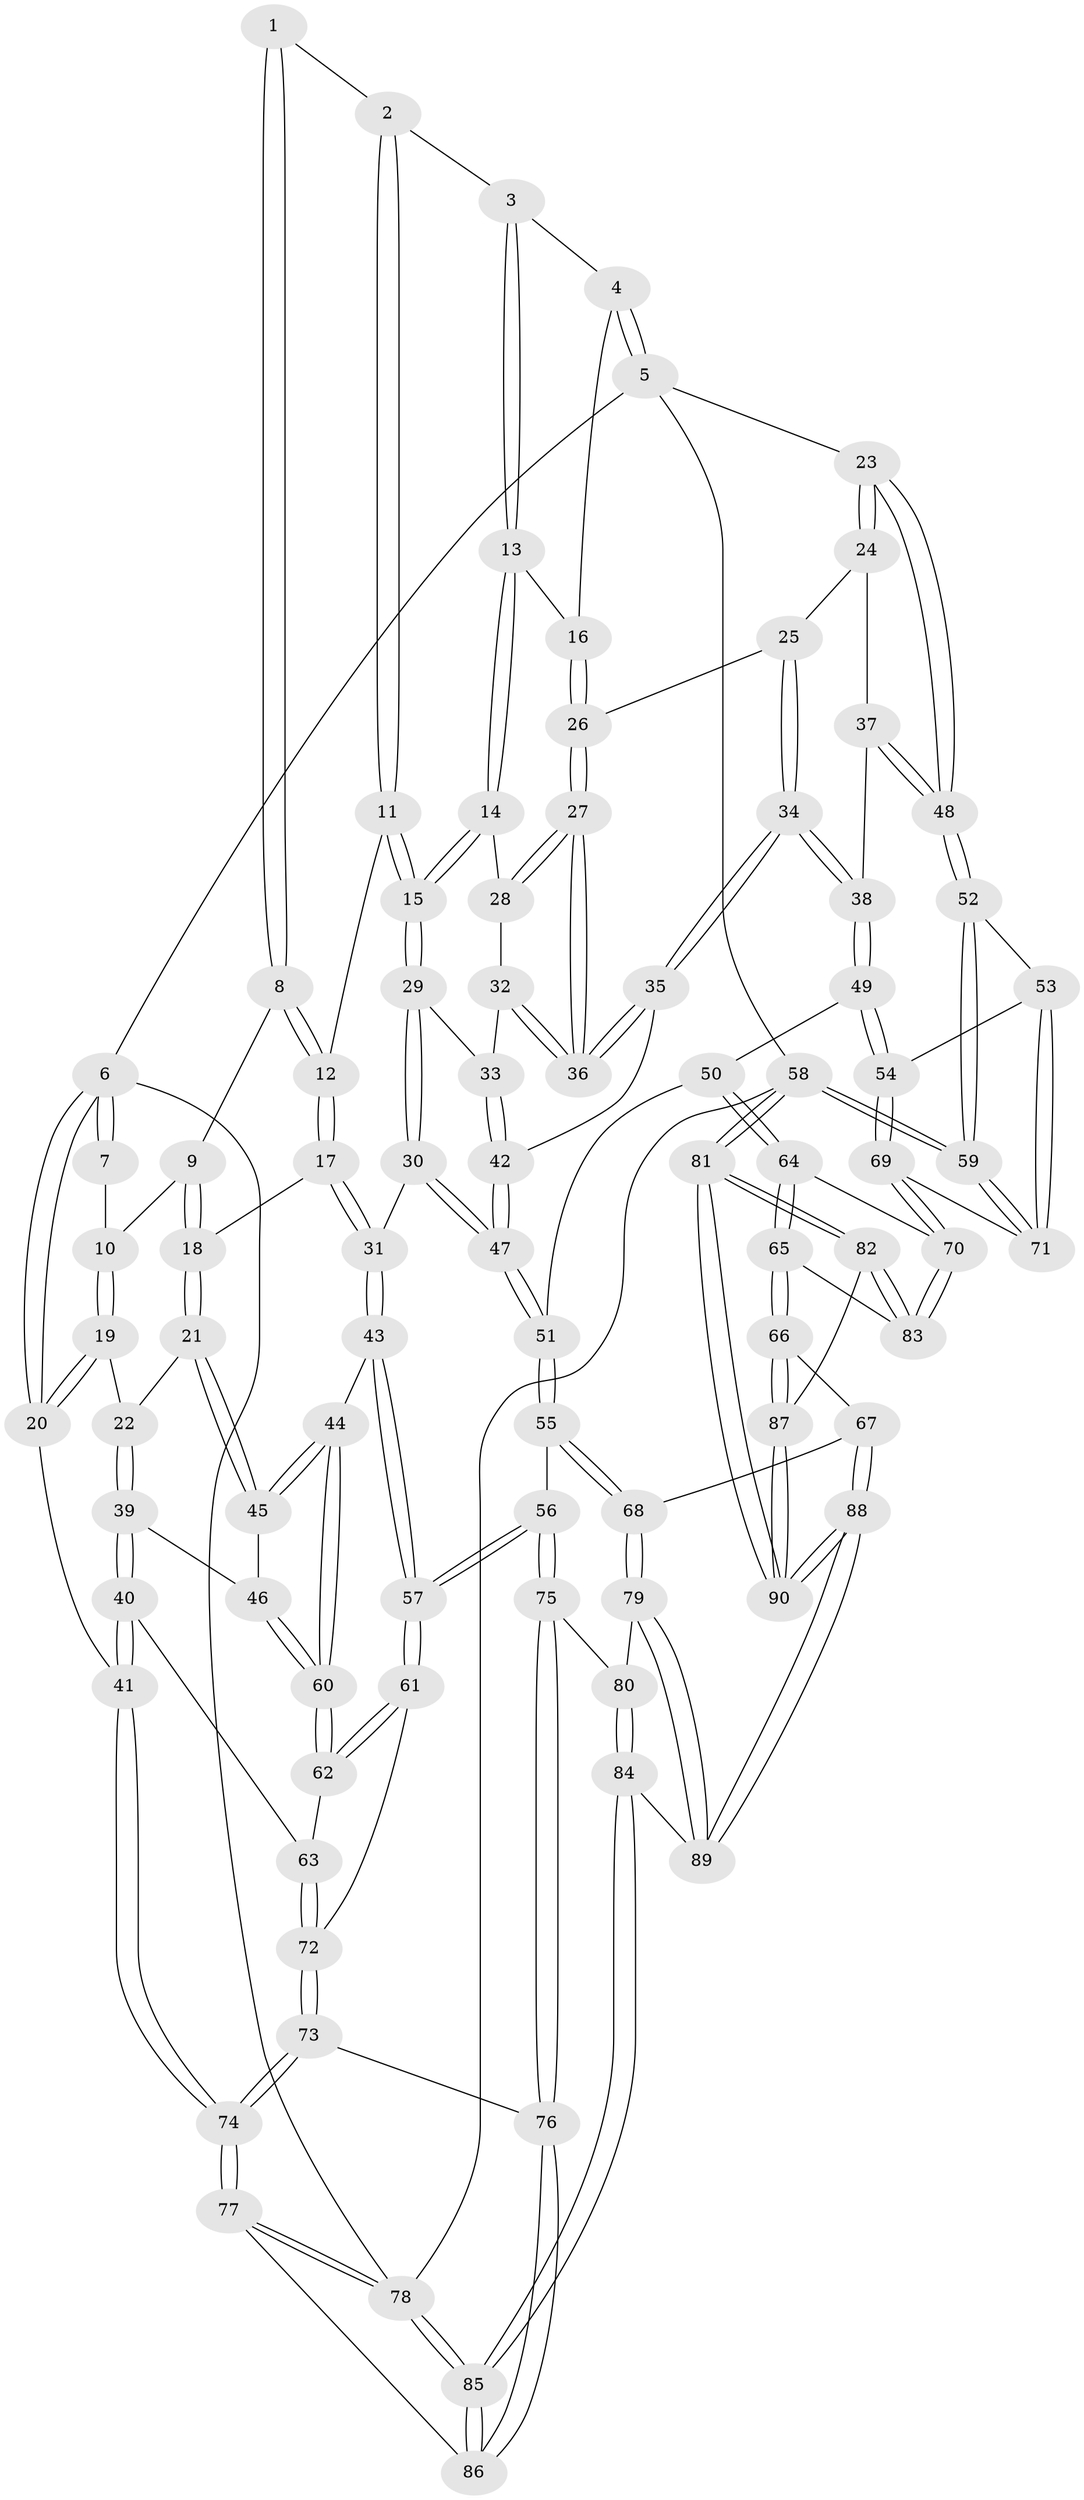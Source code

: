 // coarse degree distribution, {5: 0.37037037037037035, 7: 0.05555555555555555, 2: 0.018518518518518517, 3: 0.05555555555555555, 4: 0.37037037037037035, 6: 0.12962962962962962}
// Generated by graph-tools (version 1.1) at 2025/21/03/04/25 18:21:07]
// undirected, 90 vertices, 222 edges
graph export_dot {
graph [start="1"]
  node [color=gray90,style=filled];
  1 [pos="+0.2668346506237218+0"];
  2 [pos="+0.3970705216046602+0"];
  3 [pos="+0.6837115431355483+0"];
  4 [pos="+0.7786054531928774+0"];
  5 [pos="+1+0"];
  6 [pos="+0+0"];
  7 [pos="+0+0"];
  8 [pos="+0.16549721800753933+0.11394695629483559"];
  9 [pos="+0.1463966270881943+0.12149552499254297"];
  10 [pos="+0.13775375803685233+0.12278295132624395"];
  11 [pos="+0.3740462301776282+0.13083985271608087"];
  12 [pos="+0.257254286619499+0.1535372326820553"];
  13 [pos="+0.5872255413988933+0.13104201288958217"];
  14 [pos="+0.5659850378164757+0.17153509385731544"];
  15 [pos="+0.43369895538926156+0.20764014318701"];
  16 [pos="+0.7439549984760053+0.17094124364664876"];
  17 [pos="+0.2276149211493322+0.3104372346683734"];
  18 [pos="+0.1869926560949413+0.3061377024850836"];
  19 [pos="+0+0.18909794841481906"];
  20 [pos="+0+0.1359044205549499"];
  21 [pos="+0.11541107206313894+0.3186915550768196"];
  22 [pos="+0.04962439389509483+0.27971679566257623"];
  23 [pos="+1+0"];
  24 [pos="+0.8531381890421474+0.21743354493474445"];
  25 [pos="+0.765266727137222+0.22349880999787183"];
  26 [pos="+0.7561168765017614+0.21991754137783798"];
  27 [pos="+0.6604501199164937+0.2633315910315993"];
  28 [pos="+0.6079869287646347+0.22029917558718717"];
  29 [pos="+0.4154684540286674+0.305413728831293"];
  30 [pos="+0.3584406610964987+0.39195672294402945"];
  31 [pos="+0.3408329666231544+0.3975584346079336"];
  32 [pos="+0.5575135927001111+0.3078556116419424"];
  33 [pos="+0.5007676979523135+0.3277895037028538"];
  34 [pos="+0.7904856283132714+0.4038923323701967"];
  35 [pos="+0.6610753917502907+0.37251725893771487"];
  36 [pos="+0.6577630954808799+0.34689576121632093"];
  37 [pos="+0.8897470754982424+0.38249416020978516"];
  38 [pos="+0.8118729622149758+0.4177946537236347"];
  39 [pos="+0.008546399122121233+0.5289182459423943"];
  40 [pos="+0+0.5611325401791626"];
  41 [pos="+0+0.562682843750674"];
  42 [pos="+0.6218541232734693+0.40945482625529706"];
  43 [pos="+0.25727146501481574+0.5115453001921738"];
  44 [pos="+0.24877316177185183+0.511602827325131"];
  45 [pos="+0.10758292558271149+0.5016249699678595"];
  46 [pos="+0.09956332217568327+0.5053657271323365"];
  47 [pos="+0.5588321092369272+0.5506752232016072"];
  48 [pos="+1+0.40672377380123037"];
  49 [pos="+0.7927422456073892+0.5477730660910728"];
  50 [pos="+0.6610220630825048+0.6045891377307404"];
  51 [pos="+0.5655532872500296+0.574143659933262"];
  52 [pos="+1+0.5264953566724114"];
  53 [pos="+0.9712500038934446+0.6090322015106643"];
  54 [pos="+0.9054223437036736+0.6245752433150793"];
  55 [pos="+0.46419525954935076+0.6951607125677114"];
  56 [pos="+0.33266390995157513+0.7048438296643469"];
  57 [pos="+0.31825207151701007+0.6887663846909341"];
  58 [pos="+1+1"];
  59 [pos="+1+0.9800837625945137"];
  60 [pos="+0.14496340547631015+0.6547402668012969"];
  61 [pos="+0.236662211465185+0.689931710161481"];
  62 [pos="+0.14502954301861706+0.6600064746803886"];
  63 [pos="+0.07862863716777056+0.696902509423368"];
  64 [pos="+0.6762947755743764+0.6430498734485032"];
  65 [pos="+0.6534076343618346+0.8497725132837658"];
  66 [pos="+0.6300292721802343+0.8698089119342406"];
  67 [pos="+0.6182945437174989+0.8730264362520741"];
  68 [pos="+0.5519569271722922+0.860463148216396"];
  69 [pos="+0.8412155586935549+0.7876498745875755"];
  70 [pos="+0.8403274198498635+0.7883381944330983"];
  71 [pos="+0.9847034017126949+0.8086236911969991"];
  72 [pos="+0.0961438618257996+0.7607341851765411"];
  73 [pos="+0.09346309328178688+0.7962600987845366"];
  74 [pos="+0+0.7578887385770029"];
  75 [pos="+0.30267371581782776+0.7820217670123873"];
  76 [pos="+0.13220507077066251+0.8711715149102136"];
  77 [pos="+0+1"];
  78 [pos="+0+1"];
  79 [pos="+0.5019208734211494+0.9091176729590199"];
  80 [pos="+0.3318759841908884+0.8604587301268666"];
  81 [pos="+1+1"];
  82 [pos="+0.8530295100954701+0.9052667913027042"];
  83 [pos="+0.8327484999202592+0.8026675377122189"];
  84 [pos="+0.2875395658325171+1"];
  85 [pos="+0.25915321927637625+1"];
  86 [pos="+0.12986116615774637+0.8802138346139691"];
  87 [pos="+0.7357440282664314+0.961941560028639"];
  88 [pos="+0.6375045268224778+1"];
  89 [pos="+0.36185156906350907+1"];
  90 [pos="+0.7721490604673037+1"];
  1 -- 2;
  1 -- 8;
  1 -- 8;
  2 -- 3;
  2 -- 11;
  2 -- 11;
  3 -- 4;
  3 -- 13;
  3 -- 13;
  4 -- 5;
  4 -- 5;
  4 -- 16;
  5 -- 6;
  5 -- 23;
  5 -- 58;
  6 -- 7;
  6 -- 7;
  6 -- 20;
  6 -- 20;
  6 -- 78;
  7 -- 10;
  8 -- 9;
  8 -- 12;
  8 -- 12;
  9 -- 10;
  9 -- 18;
  9 -- 18;
  10 -- 19;
  10 -- 19;
  11 -- 12;
  11 -- 15;
  11 -- 15;
  12 -- 17;
  12 -- 17;
  13 -- 14;
  13 -- 14;
  13 -- 16;
  14 -- 15;
  14 -- 15;
  14 -- 28;
  15 -- 29;
  15 -- 29;
  16 -- 26;
  16 -- 26;
  17 -- 18;
  17 -- 31;
  17 -- 31;
  18 -- 21;
  18 -- 21;
  19 -- 20;
  19 -- 20;
  19 -- 22;
  20 -- 41;
  21 -- 22;
  21 -- 45;
  21 -- 45;
  22 -- 39;
  22 -- 39;
  23 -- 24;
  23 -- 24;
  23 -- 48;
  23 -- 48;
  24 -- 25;
  24 -- 37;
  25 -- 26;
  25 -- 34;
  25 -- 34;
  26 -- 27;
  26 -- 27;
  27 -- 28;
  27 -- 28;
  27 -- 36;
  27 -- 36;
  28 -- 32;
  29 -- 30;
  29 -- 30;
  29 -- 33;
  30 -- 31;
  30 -- 47;
  30 -- 47;
  31 -- 43;
  31 -- 43;
  32 -- 33;
  32 -- 36;
  32 -- 36;
  33 -- 42;
  33 -- 42;
  34 -- 35;
  34 -- 35;
  34 -- 38;
  34 -- 38;
  35 -- 36;
  35 -- 36;
  35 -- 42;
  37 -- 38;
  37 -- 48;
  37 -- 48;
  38 -- 49;
  38 -- 49;
  39 -- 40;
  39 -- 40;
  39 -- 46;
  40 -- 41;
  40 -- 41;
  40 -- 63;
  41 -- 74;
  41 -- 74;
  42 -- 47;
  42 -- 47;
  43 -- 44;
  43 -- 57;
  43 -- 57;
  44 -- 45;
  44 -- 45;
  44 -- 60;
  44 -- 60;
  45 -- 46;
  46 -- 60;
  46 -- 60;
  47 -- 51;
  47 -- 51;
  48 -- 52;
  48 -- 52;
  49 -- 50;
  49 -- 54;
  49 -- 54;
  50 -- 51;
  50 -- 64;
  50 -- 64;
  51 -- 55;
  51 -- 55;
  52 -- 53;
  52 -- 59;
  52 -- 59;
  53 -- 54;
  53 -- 71;
  53 -- 71;
  54 -- 69;
  54 -- 69;
  55 -- 56;
  55 -- 68;
  55 -- 68;
  56 -- 57;
  56 -- 57;
  56 -- 75;
  56 -- 75;
  57 -- 61;
  57 -- 61;
  58 -- 59;
  58 -- 59;
  58 -- 81;
  58 -- 81;
  58 -- 78;
  59 -- 71;
  59 -- 71;
  60 -- 62;
  60 -- 62;
  61 -- 62;
  61 -- 62;
  61 -- 72;
  62 -- 63;
  63 -- 72;
  63 -- 72;
  64 -- 65;
  64 -- 65;
  64 -- 70;
  65 -- 66;
  65 -- 66;
  65 -- 83;
  66 -- 67;
  66 -- 87;
  66 -- 87;
  67 -- 68;
  67 -- 88;
  67 -- 88;
  68 -- 79;
  68 -- 79;
  69 -- 70;
  69 -- 70;
  69 -- 71;
  70 -- 83;
  70 -- 83;
  72 -- 73;
  72 -- 73;
  73 -- 74;
  73 -- 74;
  73 -- 76;
  74 -- 77;
  74 -- 77;
  75 -- 76;
  75 -- 76;
  75 -- 80;
  76 -- 86;
  76 -- 86;
  77 -- 78;
  77 -- 78;
  77 -- 86;
  78 -- 85;
  78 -- 85;
  79 -- 80;
  79 -- 89;
  79 -- 89;
  80 -- 84;
  80 -- 84;
  81 -- 82;
  81 -- 82;
  81 -- 90;
  81 -- 90;
  82 -- 83;
  82 -- 83;
  82 -- 87;
  84 -- 85;
  84 -- 85;
  84 -- 89;
  85 -- 86;
  85 -- 86;
  87 -- 90;
  87 -- 90;
  88 -- 89;
  88 -- 89;
  88 -- 90;
  88 -- 90;
}
